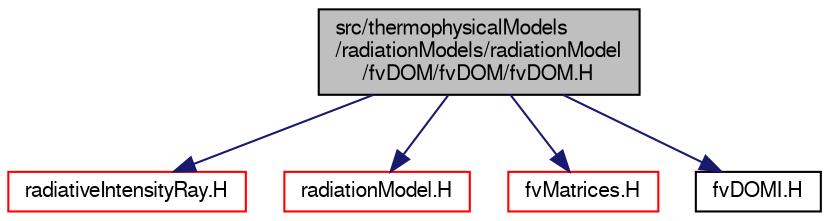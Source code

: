 digraph "src/thermophysicalModels/radiationModels/radiationModel/fvDOM/fvDOM/fvDOM.H"
{
  bgcolor="transparent";
  edge [fontname="FreeSans",fontsize="10",labelfontname="FreeSans",labelfontsize="10"];
  node [fontname="FreeSans",fontsize="10",shape=record];
  Node0 [label="src/thermophysicalModels\l/radiationModels/radiationModel\l/fvDOM/fvDOM/fvDOM.H",height=0.2,width=0.4,color="black", fillcolor="grey75", style="filled", fontcolor="black"];
  Node0 -> Node1 [color="midnightblue",fontsize="10",style="solid",fontname="FreeSans"];
  Node1 [label="radiativeIntensityRay.H",height=0.2,width=0.4,color="red",URL="$a15983.html"];
  Node0 -> Node306 [color="midnightblue",fontsize="10",style="solid",fontname="FreeSans"];
  Node306 [label="radiationModel.H",height=0.2,width=0.4,color="red",URL="$a16004.html"];
  Node0 -> Node309 [color="midnightblue",fontsize="10",style="solid",fontname="FreeSans"];
  Node309 [label="fvMatrices.H",height=0.2,width=0.4,color="red",URL="$a03272.html",tooltip="A special matrix type and solver, designed for finite volume solutions of scalar equations. "];
  Node0 -> Node322 [color="midnightblue",fontsize="10",style="solid",fontname="FreeSans"];
  Node322 [label="fvDOMI.H",height=0.2,width=0.4,color="black",URL="$a15977.html"];
}

